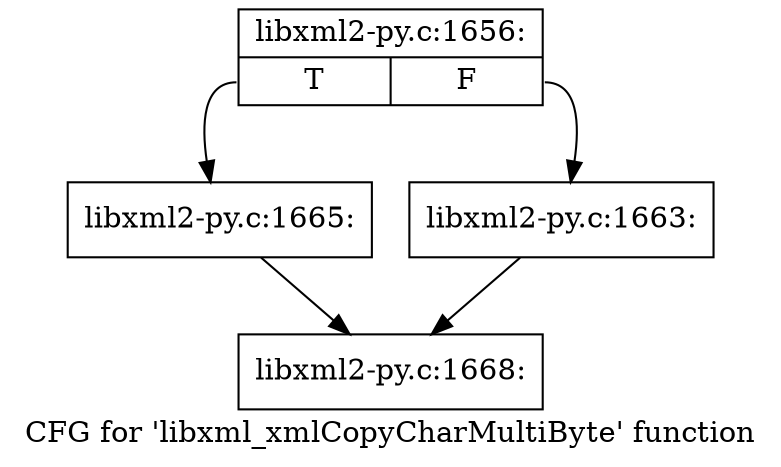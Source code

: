 digraph "CFG for 'libxml_xmlCopyCharMultiByte' function" {
	label="CFG for 'libxml_xmlCopyCharMultiByte' function";

	Node0x3d4c2c0 [shape=record,label="{libxml2-py.c:1656:|{<s0>T|<s1>F}}"];
	Node0x3d4c2c0:s0 -> Node0x3d4df70;
	Node0x3d4c2c0:s1 -> Node0x3d4df20;
	Node0x3d4df20 [shape=record,label="{libxml2-py.c:1663:}"];
	Node0x3d4df20 -> Node0x3d4c870;
	Node0x3d4df70 [shape=record,label="{libxml2-py.c:1665:}"];
	Node0x3d4df70 -> Node0x3d4c870;
	Node0x3d4c870 [shape=record,label="{libxml2-py.c:1668:}"];
}
